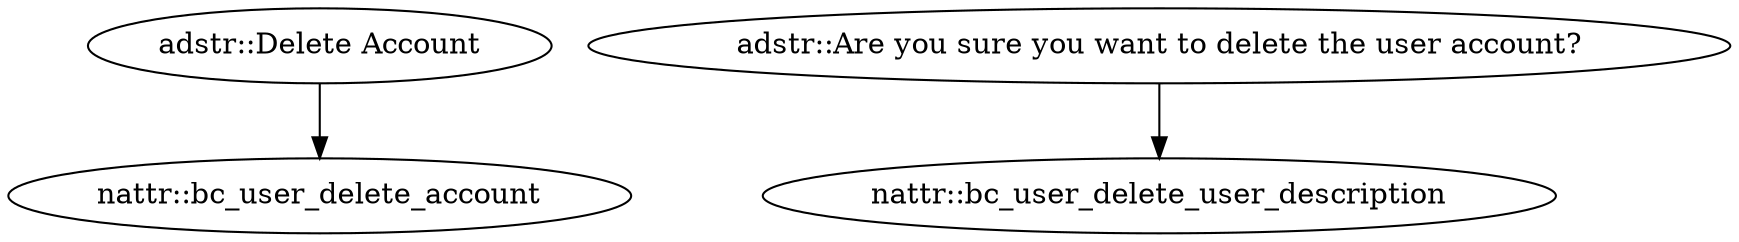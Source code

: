 digraph G {
"adstr::Delete Account" -> "nattr::bc_user_delete_account"
"adstr::Are you sure you want to delete the user account?" -> "nattr::bc_user_delete_user_description"
}
